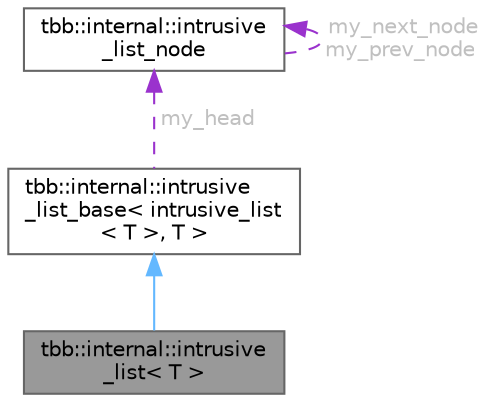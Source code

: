 digraph "tbb::internal::intrusive_list&lt; T &gt;"
{
 // LATEX_PDF_SIZE
  bgcolor="transparent";
  edge [fontname=Helvetica,fontsize=10,labelfontname=Helvetica,labelfontsize=10];
  node [fontname=Helvetica,fontsize=10,shape=box,height=0.2,width=0.4];
  Node1 [id="Node000001",label="tbb::internal::intrusive\l_list\< T \>",height=0.2,width=0.4,color="gray40", fillcolor="grey60", style="filled", fontcolor="black",tooltip="Double linked list of items of type T that is derived from intrusive_list_node class."];
  Node2 -> Node1 [id="edge1_Node000001_Node000002",dir="back",color="steelblue1",style="solid",tooltip=" "];
  Node2 [id="Node000002",label="tbb::internal::intrusive\l_list_base\< intrusive_list\l\< T \>, T \>",height=0.2,width=0.4,color="gray40", fillcolor="white", style="filled",URL="$classtbb_1_1internal_1_1intrusive__list__base.html",tooltip=" "];
  Node3 -> Node2 [id="edge2_Node000002_Node000003",dir="back",color="darkorchid3",style="dashed",tooltip=" ",label=" my_head",fontcolor="grey" ];
  Node3 [id="Node000003",label="tbb::internal::intrusive\l_list_node",height=0.2,width=0.4,color="gray40", fillcolor="white", style="filled",URL="$structtbb_1_1internal_1_1intrusive__list__node.html",tooltip="Data structure to be inherited by the types that can form intrusive lists."];
  Node3 -> Node3 [id="edge3_Node000003_Node000003",dir="back",color="darkorchid3",style="dashed",tooltip=" ",label=" my_next_node\nmy_prev_node",fontcolor="grey" ];
}
